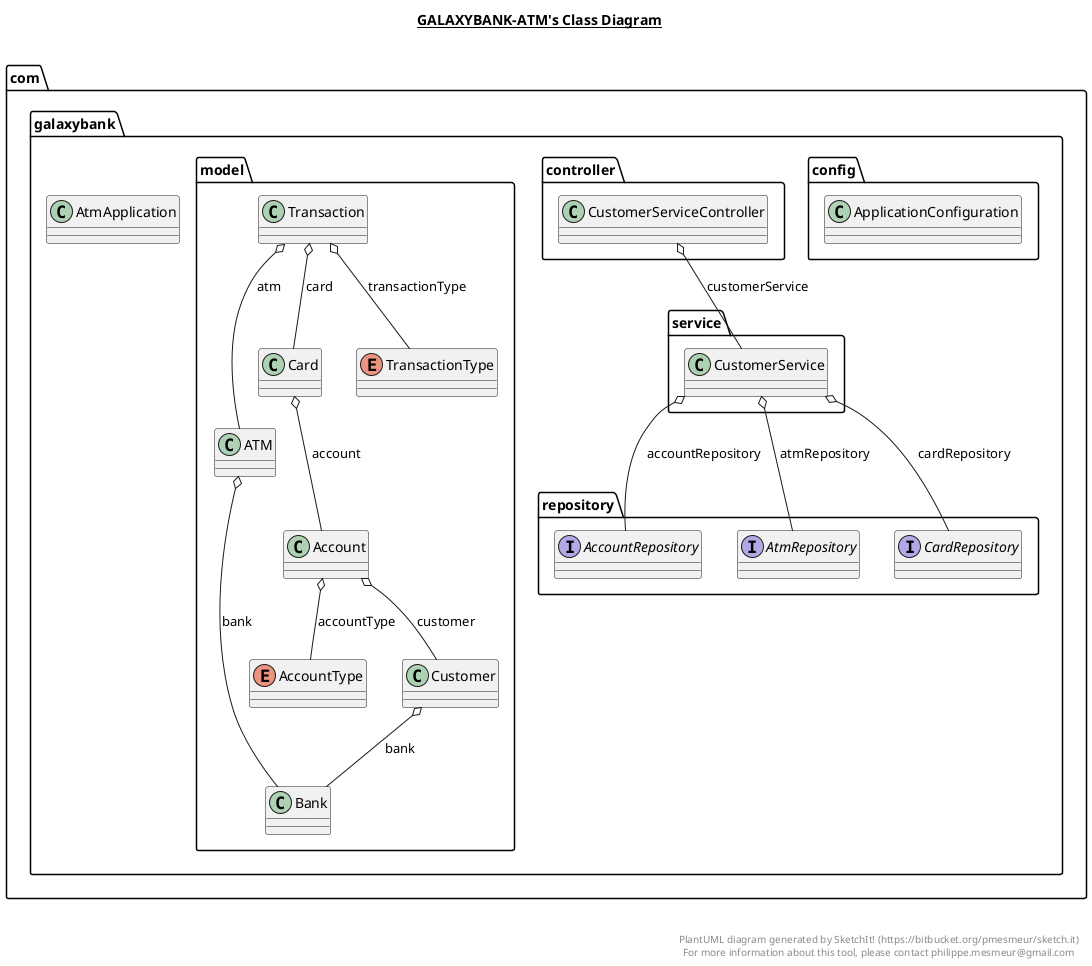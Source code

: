 @startuml

title __GALAXYBANK-ATM's Class Diagram__\n

  namespace com.galaxybank {
    class com.galaxybank.AtmApplication {
    }
  }
  

  namespace com.galaxybank {
    namespace config {
      class com.galaxybank.config.ApplicationConfiguration {
      }
    }
  }
  

  namespace com.galaxybank {
    namespace controller {
      class com.galaxybank.controller.CustomerServiceController {
      }
    }
  }
  

  namespace com.galaxybank {
    namespace model {
      class com.galaxybank.model.ATM {
      }
    }
  }
  

  namespace com.galaxybank {
    namespace model {
      class com.galaxybank.model.Account {
      }
    }
  }
  

  namespace com.galaxybank {
    namespace model {
      enum AccountType {
      }
    }
  }
  

  namespace com.galaxybank {
    namespace model {
      class com.galaxybank.model.Bank {
      }
    }
  }
  

  namespace com.galaxybank {
    namespace model {
      class com.galaxybank.model.Card {
      }
    }
  }
  

  namespace com.galaxybank {
    namespace model {
      class com.galaxybank.model.Customer {
      }
    }
  }
  

  namespace com.galaxybank {
    namespace model {
      class com.galaxybank.model.Transaction {
      }
    }
  }
  

  namespace com.galaxybank {
    namespace model {
      enum TransactionType {
      }
    }
  }
  

  namespace com.galaxybank {
    namespace repository {
      interface com.galaxybank.repository.AccountRepository {
      }
    }
  }
  

  namespace com.galaxybank {
    namespace repository {
      interface com.galaxybank.repository.AtmRepository {
      }
    }
  }
  

  namespace com.galaxybank {
    namespace repository {
      interface com.galaxybank.repository.CardRepository {
      }
    }
  }
  

  namespace com.galaxybank {
    namespace service {
      class com.galaxybank.service.CustomerService {
      }
    }
  }
  

  com.galaxybank.controller.CustomerServiceController o-- com.galaxybank.service.CustomerService : customerService
  com.galaxybank.model.ATM o-- com.galaxybank.model.Bank : bank
  com.galaxybank.model.Account o-- com.galaxybank.model.AccountType : accountType
  com.galaxybank.model.Account o-- com.galaxybank.model.Customer : customer
  com.galaxybank.model.Card o-- com.galaxybank.model.Account : account
  com.galaxybank.model.Customer o-- com.galaxybank.model.Bank : bank
  com.galaxybank.model.Transaction o-- com.galaxybank.model.ATM : atm
  com.galaxybank.model.Transaction o-- com.galaxybank.model.Card : card
  com.galaxybank.model.Transaction o-- com.galaxybank.model.TransactionType : transactionType
  com.galaxybank.service.CustomerService o-- com.galaxybank.repository.AccountRepository : accountRepository
  com.galaxybank.service.CustomerService o-- com.galaxybank.repository.AtmRepository : atmRepository
  com.galaxybank.service.CustomerService o-- com.galaxybank.repository.CardRepository : cardRepository


right footer


PlantUML diagram generated by SketchIt! (https://bitbucket.org/pmesmeur/sketch.it)
For more information about this tool, please contact philippe.mesmeur@gmail.com
endfooter

@enduml
